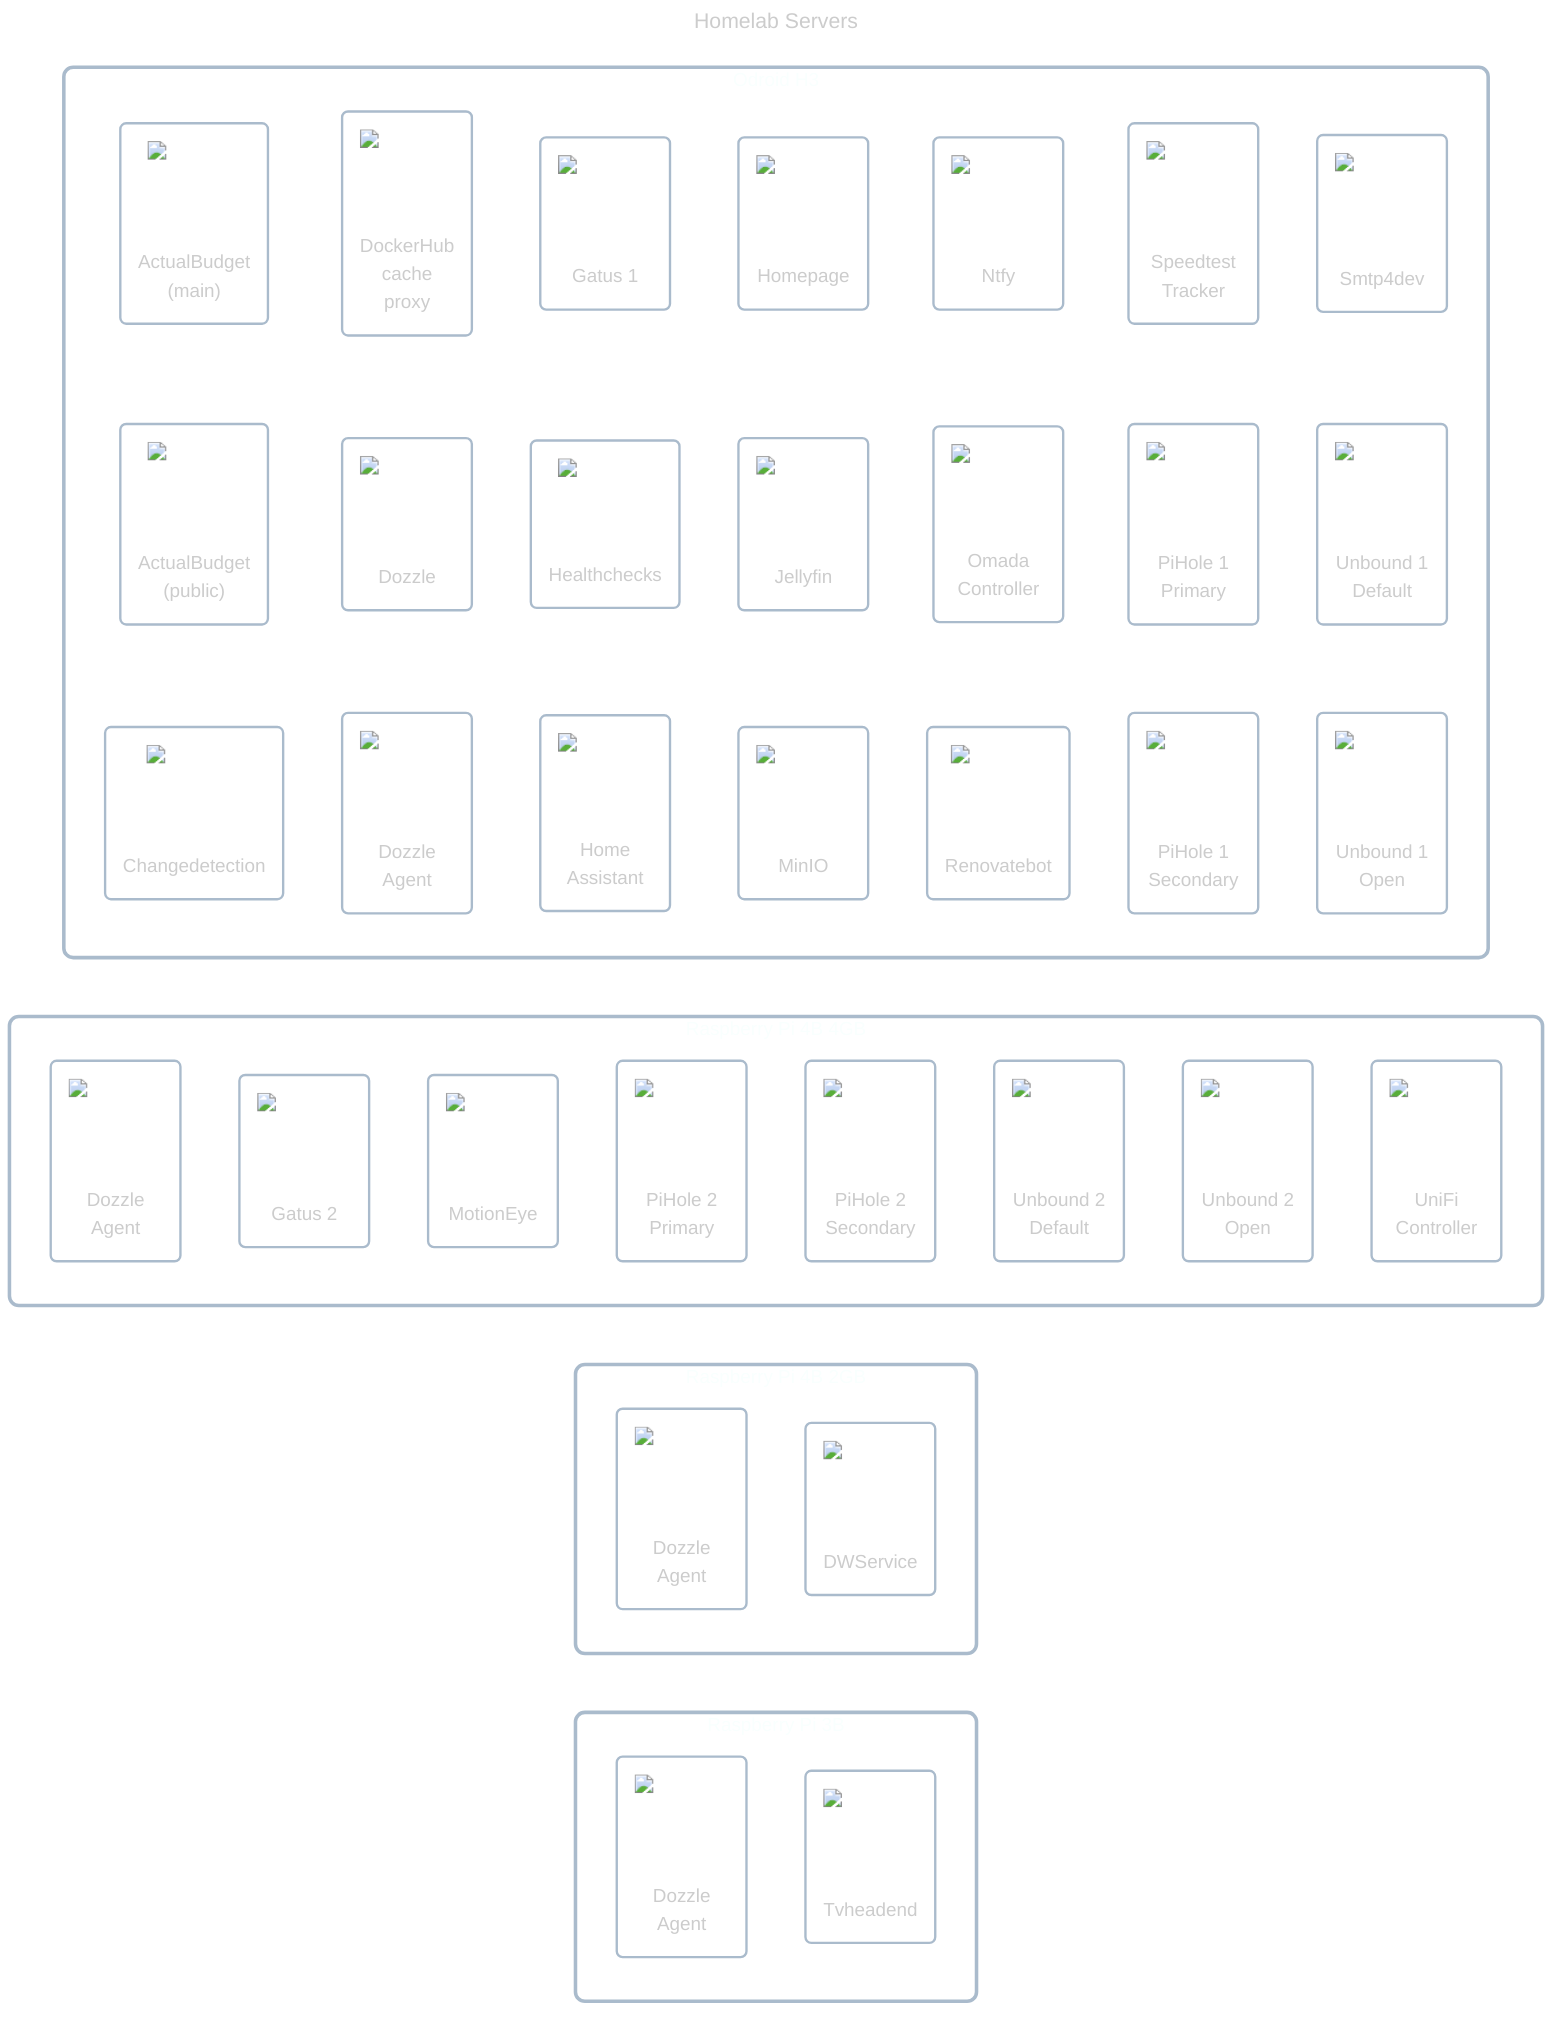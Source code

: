 ---
title: Homelab Servers
config:
    theme: dark
---

flowchart LR
    classDef cluster fill:#ffffff00,stroke:#aabbccff,stroke-width:3px,rx:8px,ry:8px;
    classDef node fill:#ffffff00,stroke:#aabbccff,stroke-width:2px,rx:5px,ry:5px;
    classDef no_border stroke:#ffffff00,stroke-width:0px;

    subgraph raspberry_pi_3b["Raspberry Pi 3B"]
        dozzle_agent_1("<div style='position:relative;width:80px;height:80px;margin:0 auto;margin-bottom:0.75em'><img src='../../../../icons/dozzle.png' style='min-width:80px;max-width:80px' /></div>Dozzle<br/>Agent")
        tvheadend("<div style='position:relative;width:80px;height:80px;margin:0 auto;margin-bottom:0.75em'><img src='../../../../icons/tvheadend.png' style='min-width:80px;max-width:80px' /></div>Tvheadend")

        %% hidden_raspberry_pi_3b(" ")
        %% class hidden_raspberry_pi_3b no_border
    end

    subgraph raspberry_pi_4b_2g["Raspberry Pi 4B 2GB"]
        dozzle_agent_2("<div style='position:relative;width:80px;height:80px;margin:0 auto;margin-bottom:0.75em'><img src='../../../../icons/dozzle.png' style='min-width:80px;max-width:80px' /></div>Dozzle<br/>Agent")
        dwservice("<div style='position:relative;width:80px;height:80px;margin:0 auto;margin-bottom:0.75em'><img src='../../../../icons/dwservice.png' style='min-width:80px;max-width:80px' /></div>DWService")

        %% hidden_raspberry_pi_4b_2g(" ")
        %% class hidden_raspberry_pi_4b_2g no_border
    end

    subgraph raspberry_pi_4b_4g["Raspberry Pi 4B 4GB"]
        dozzle_agent_3("<div style='position:relative;width:80px;height:80px;margin:0 auto;margin-bottom:0.75em'><img src='../../../../icons/dozzle.png' style='min-width:80px;max-width:80px' /></div>Dozzle<br/>Agent")
        gatus_2("<div style='position:relative;width:80px;height:80px;margin:0 auto;margin-bottom:0.75em'><img src='../../../../icons/gatus.png' style='min-width:80px;max-width:80px' /></div>Gatus 2")
        motioneye("<div style='position:relative;width:80px;height:80px;margin:0 auto;margin-bottom:0.75em'><img src='../../../../icons/motioneye.png' style='min-width:80px;max-width:80px' /></div>MotionEye")
        pihole_2_primary("<div style='position:relative;width:80px;height:80px;margin:0 auto;margin-bottom:0.75em'><img src='../../../../icons/pihole.png' style='min-width:80px;max-width:80px' /></div>PiHole 2<br/>Primary")
        pihole_2_secondary("<div style='position:relative;width:80px;height:80px;margin:0 auto;margin-bottom:0.75em'><img src='../../../../icons/pihole.png' style='min-width:80px;max-width:80px' /></div>PiHole 2<br/>Secondary")
        unbound_2_default("<div style='position:relative;width:80px;height:80px;margin:0 auto;margin-bottom:0.75em'><img src='../../../../icons/unbound.png' style='min-width:80px;max-width:80px' /></div>Unbound 2<br/>Default")
        unbound_2_open("<div style='position:relative;width:80px;height:80px;margin:0 auto;margin-bottom:0.75em'><img src='../../../../icons/unbound.png' style='min-width:80px;max-width:80px' /></div>Unbound 2<br/>Open")
        unifi_controller("<div style='position:relative;width:80px;height:80px;margin:0 auto;margin-bottom:0.75em'><img src='../../../../icons/unifi.png' style='min-width:80px;max-width:80px' /></div>UniFi<br/>Controller")

        %% hidden_raspberry_pi_4b_4g(" ")
        %% class hidden_raspberry_pi_4b_4g no_border
    end

    subgraph odroid_h3["Odroid H3"]
        actualbudget_main("<div style='position:relative;width:80px;height:80px;margin:0 auto;margin-bottom:0.75em'><img src='../../../../icons/actualbudget.png' style='min-width:80px;max-width:80px' /></div>ActualBudget<br/>(main)")
        actualbudget_public("<div style='position:relative;width:80px;height:80px;margin:0 auto;margin-bottom:0.75em'><img src='../../../../icons/actualbudget.png' style='min-width:80px;max-width:80px' /></div>ActualBudget<br/>(public)")
        changedetection("<div style='position:relative;width:80px;height:80px;margin:0 auto;margin-bottom:0.75em'><img src='../../../../icons/changedetection.png' style='min-width:80px;max-width:80px' /></div>Changedetection")
        dockerhub_proxy("<div style='position:relative;width:80px;height:80px;margin:0 auto;margin-bottom:0.5em'><img src='../../../../icons/docker.png' style='min-width:80px;max-width:80px' /></div>DockerHub<br/>cache<br/>proxy")
        dozzle_agent_4("<div style='position:relative;width:80px;height:80px;margin:0 auto;margin-bottom:0.75em'><img src='../../../../icons/dozzle.png' style='min-width:80px;max-width:80px' /></div>Dozzle<br/>Agent")
        dozzle("<div style='position:relative;width:80px;height:80px;margin:0 auto;margin-bottom:0.75em'><img src='../../../../icons/dozzle.png' style='min-width:80px;max-width:80px' /></div>Dozzle")
        gatus_1("<div style='position:relative;width:80px;height:80px;margin:0 auto;margin-bottom:0.75em'><img src='../../../../icons/gatus.png' style='min-width:80px;max-width:80px' /></div>Gatus 1")
        healthchecks("<div style='position:relative;width:80px;height:80px;margin:0 auto;margin-bottom:0.5em'><img src='../../../../icons/healthchecks.png' style='min-width:80px;max-width:80px' /></div>Healthchecks")
        home_assistant("<div style='position:relative;width:80px;height:80px;margin:0 auto;margin-bottom:0.5em'><img src='../../../../icons/homeassistant.png' style='min-width:80px;max-width:80px' /></div>Home<br/>Assistant")
        homepage("<div style='position:relative;width:80px;height:80px;margin:0 auto;margin-bottom:0.75em'><img src='../../../../icons/homepage.png' style='min-width:80px;max-width:80px' /></div>Homepage")
        jellyfin("<div style='position:relative;width:80px;height:80px;margin:0 auto;margin-bottom:0.75em'><img src='../../../../icons/jellyfin.png' style='min-width:80px;max-width:80px' /></div>Jellyfin")
        minio("<div style='position:relative;width:80px;height:80px;margin:0 auto;margin-bottom:0.75em'><img src='../../../../icons/minio.png' style='min-width:80px;max-width:80px' /></div>MinIO")
        ntfy("<div style='position:relative;width:80px;height:80px;margin:0 auto;margin-bottom:0.75em'><img src='../../../../icons/ntfy.png' style='min-width:80px;max-width:80px' /></div>Ntfy")
        omada_controller("<div style='position:relative;width:80px;height:80px;margin:0 auto;margin-bottom:0.5em'><img src='../../../../icons/tp-link-omada.png' style='min-width:80px;max-width:80px' /></div>Omada<br/>Controller")
        pihole_1_primary("<div style='position:relative;width:80px;height:80px;margin:0 auto;margin-bottom:0.75em'><img src='../../../../icons/pihole.png' style='min-width:80px;max-width:80px' /></div>PiHole 1<br/>Primary")
        pihole_1_secondary("<div style='position:relative;width:80px;height:80px;margin:0 auto;margin-bottom:0.75em'><img src='../../../../icons/pihole.png' style='min-width:80px;max-width:80px' /></div>PiHole 1<br/>Secondary")
        renovatebot("<div style='position:relative;width:80px;height:80px;margin:0 auto;margin-bottom:0.75em'><img src='../../../../icons/renovatebot.png' style='min-width:80px;max-width:80px' /></div>Renovatebot")
        smtp4dev("<div style='position:relative;width:80px;height:80px;margin:0 auto;margin-bottom:1em'><img src='../../../../icons/smtp4dev.png' style='min-width:80px;max-width:80px' /></div>Smtp4dev")
        speedtest_tracker("<div style='position:relative;width:80px;height:80px;margin:0 auto;margin-bottom:0.75em'><img src='../../../../icons/speedtest-tracker.png' style='min-width:80px;max-width:80px' /></div>Speedtest<br/>Tracker")
        unbound_1_default("<div style='position:relative;width:80px;height:80px;margin:0 auto;margin-bottom:0.75em'><img src='../../../../icons/unbound.png' style='min-width:80px;max-width:80px' /></div>Unbound 1<br/>Default")
        unbound_1_open("<div style='position:relative;width:80px;height:80px;margin:0 auto;margin-bottom:0.75em'><img src='../../../../icons/unbound.png' style='min-width:80px;max-width:80px' /></div>Unbound 1<br/>Open")

        %% hidden_odroid_h3(" ")
        %% class hidden_odroid_h3 no_border

        actualbudget_main ~~~ actualbudget_public ~~~ changedetection
        dockerhub_proxy ~~~ dozzle ~~~ dozzle_agent_4
        gatus_1 ~~~ healthchecks ~~~ home_assistant
        homepage ~~~ jellyfin ~~~ minio
        ntfy ~~~ omada_controller ~~~ renovatebot
        speedtest_tracker ~~~ pihole_1_primary ~~~ pihole_1_secondary
        smtp4dev ~~~ unbound_1_default ~~~ unbound_1_open
    end

    odroid_h3
    raspberry_pi_3b
    raspberry_pi_4b_2g
    raspberry_pi_4b_4g

    %% Note: Enable in future:
    %% smb("<div style='position:relative;width:80px;height:80px;margin:0 auto;margin-bottom:1em'><img src='../../../../icons/filebrowser.png' style='min-width:80px;max-width:80px' /></div>SMB")